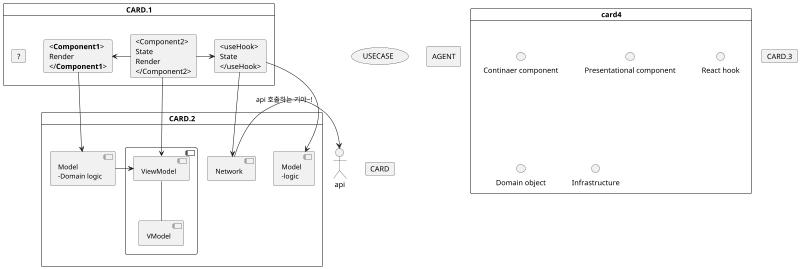 ' card, component를 활용
@startuml
usecase USECASE
agent AGENT
card CARD


' point: agent로는 group을 할 수 없다. 
' point: component 보다는 car로 group을 하는게 더 보기 좋음
card CARD.1{
' component C.1{
  card Component1 [
    <**Component1**>
    Render
    </**Component1**>
  ]
  card Component2 [
    <Component2>
    State
    Render
    </Component2>
  ]
  card useHook [
    <useHook>
    State
    </useHook>
  ]
  ' piont: 이름을 적지 않았을때 
  card comp4 [
    ?
  ]
}

' point: .을 사용해도 됨
card CARD.2{
  component ModelDomainLogic [
    Model
    -Domain logic
  ]

  ' point: component에 이름을 주지 않음
  component {
    component ViewModel[
      ViewModel
    ]
    component VModel[
      VModel
    ]
  }

  component ModelLogic [
    Model
    -logic
  ]
  component Fetcher [
    Network
  ] 
}

card CARD.3{
  component Fetcher [
    **Fetcher**
    Network
  ]
}


card card4 {
  () "Continaer component" as info1
  () "Presentational component" as info2
  () "React hook" as info3
  () "Domain object" as info4
  () "Infrastructure" as info5
}

[Component1] <- [Component2]
[Component1] -> [ModelDomainLogic]
[Component2] -> [useHook]
[Component2] -> [ViewModel]
[useHook] -down-> [ModelLogic]
[useHook] -down-> [Fetcher]

[ModelDomainLogic]->[ViewModel]
' point: 화살표 붙이지 않음
[ViewModel] -down- [VModel]
' point: 동그라미에 label
' piont: ":" 뒤에 문구로 화살표 라인위에 comment 작성 가증
[Fetcher] -> api :api 호출하는 기야~!



' setting skinparam
'point: width를 설정 할 수 있음
scale 800 width

'point: skinparam
' skinparam backgroundColor #AAFFFF
skinparam card {
}
skinparam component {
  FontSize 13
  ' BorderColor<<ModelDomainLogic>> #FF6655
  ' BackgroundColor<<ModelDomainLogic>> Red
  ' FontName Courier
  ' BorderColor black
  ' BackgroundColor gold
  ' ArrowFontName Impact
  ' ArrowColor #FF6655
  ' ArrowFontColor #777777
}
' skinparam component {
'   backgroundcolor YellowGreen
'   bordercolor red
'   ' Padding 300
'   ' Margin 200
'   ' nodesep 100
'   ' ranksep 100
' }
skinparam {
  ' nodesep 30
  ' ranksep 100
  ' rankdir TD
  ' align center
}
' skinparam 설명
'   - nodesep: 요소 사이의 수평 간격을 설정합니다. 기본값은 40입니다.
'   - ranksep: 요소 사이의 수직 간격을 설정합니다. 기본값은 50입니다.

@enduml



' 대각선 화살표 
' 요소 위치
' DEPLOYMENT에 elemets가 정리 되어 있음